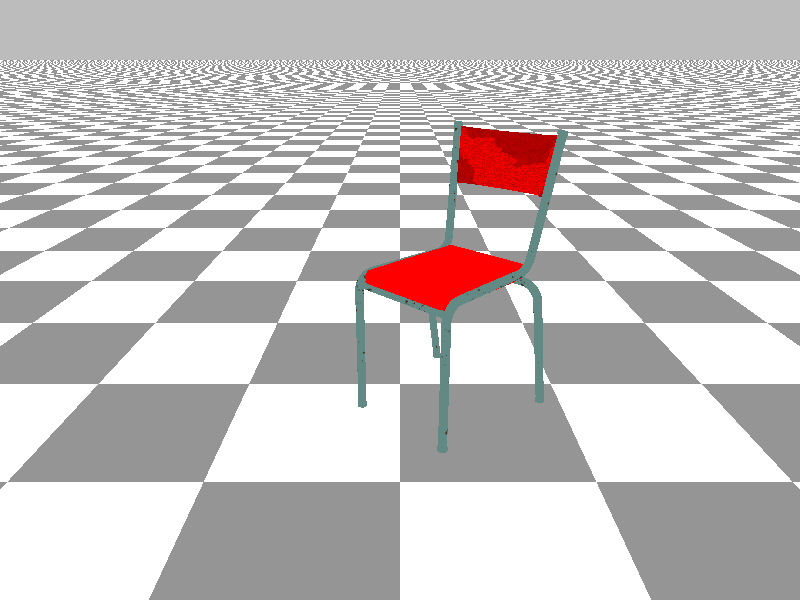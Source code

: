 //==========================================
// Classroom furniture
// -----------------------------------------
// Made for Persistence of vision 3.6
// =========================================
// Copyright 2001-2004 Gilles Tran http://www.oyonale.com
// -----------------------------------------
// This work is licensed under the Creative Commons Attribution License. 
// To view a copy of this license, visit http://creativecommons.org/licenses/by/2.0/ 
// or send a letter to Creative Commons, 559 Nathan Abbott Way, Stanford, California 94305, USA.
// You are free:
// - to copy, distribute, display, and perform the work
// - to make derivative works
// - to make commercial use of the work
// Under the following conditions:
// - Attribution. You must give the original author credit.
// - For any reuse or distribution, you must make clear to others the license terms of this work.
// - Any of these conditions can be waived if you get permission from the copyright holder.
// Your fair use and other rights are in no way affected by the above. 
// ==========================================  

#include "colors.inc"
#include "shapes.inc"

global_settings {
    assumed_gamma 1
} 
      
// ----------------------------------------
// Chair
// ----------------------------------------
#declare rCh=0.025/2;
#declare rCh2=rCh+0.002;
#declare rCh3=0.01;
#declare rCh4=0.05;
#declare yCh=0.43;
#declare yCh2=0.345;
#declare zCh=0.28;
#declare xCh=0.33;
#declare zCh3=0.07;
#declare yCh1=yCh-rCh4; 
#declare yCh5=yCh-rCh*2; 
#declare yCh3=sqrt(zCh3*zCh3+yCh5*yCh5);
#declare yCh4=yCh3-rCh4;
#declare aCh=degrees(atan2(zCh3,yCh1));
#declare aCh1=2;
#declare aCh2=5;
#declare aCh3=10;
#declare C_Chair=rgb <1, 0, 0>;
#declare C_PChair1=rgb <0.24219, 0.5, 0.45313>*0.5;
#declare C_PChair2=rgb <0.5, 0.25781, 0.13672>*0.1;
#declare P_Chair1=pigment {
    wood
    turbulence 0.2
    lambda 3
    color_map {
        [0 C_Chair*0.5]
        [1 C_Chair]
    }
    rotate y*100 rotate x*20    scale 0.04 scale 0.01*<10,1,1>    
}                             
#declare P_Chair2=pigment {
    wood
    turbulence 0.2
    lambda 3
    color_map {
        [0 C_Chair*0.35]
        [1 C_Chair*0.5]
    }
    rotate y*100 rotate z*80 scale 0.01 scale 0.8*<1,5,1>  
}    
#declare T_WoodChair=texture {
    pigment {
        pigment_pattern {
            agate agate_turb 0.3 lambda 3 
            color_map {[0.5 White][0.5 Black]}
            rotate x*148
            scale 0.2
        }
        pigment_map {
            [0 P_Chair1]
            [1 P_Chair2]
        }
    }
    finish {ambient 0 diffuse 1}
}

#declare T_LegChair=texture {
    pigment {
        granite
        color_map {
            [0 C_PChair1]
            [0.7 C_PChair1]
            [0.8 C_PChair2]
            [1 C_PChair2]
        }
    }
    finish {ambient 0 diffuse 0.6 specular 1 roughness 1/10 reflection {0.1,0.8 metallic}}
    scale 0.1
}

#declare LegChairFront=union {
    cylinder {0,y*0.008,rCh2} // rubber
    torus {rCh,rCh2-rCh translate y*0.008}
    cylinder {0,y*yCh1,rCh} // montant Front
    difference {torus {rCh4,rCh rotate z*90} plane {y,0} plane {z,0 inverse} translate <0,yCh1,rCh4>}
    cylinder {0,z*zCh,rCh translate <0,yCh,rCh4>} // horizontal
    union { // Back
        difference {torus {rCh4,rCh rotate z*90} plane {y,0 inverse rotate x*aCh3} plane {z,0} translate y*rCh4}
        union {
            cylinder {0,y*yCh2,rCh}
            union {
                cylinder {0,y*0.01,rCh2}
                sphere {0,rCh2 scale <1,0.004/rCh2,1> translate y*0.01}
                translate y*yCh2
            }   
            translate z*rCh4
            rotate x*aCh3
            translate y*rCh4
        }
        rotate -z*aCh2
        translate <0,yCh,rCh4+zCh>
    }
}
#declare LegChairRear=union {
    cylinder {0,y*0.008,rCh2} 
    torus {rCh,rCh2-rCh translate y*0.008}
    cylinder {0,y*yCh4,rCh} 
    difference {torus {rCh4,rCh rotate x*90} plane {y,0} plane {x,0} translate <-rCh4,yCh4,0>}
}              

#declare rChD1=xCh/2-sin(radians(aCh1))*(zCh+2*rCh4)+sin(radians(aCh2))*rCh4;
#declare rChD2=xCh/2-sin(radians(aCh1))*(zCh+2*rCh4)+sin(radians(aCh2))*(rCh4+yCh2);
#declare yChD=yCh2*cos(radians(aCh2));
#declare BackChair=difference {
    cone {0,rChD1,y*yChD,rChD2}
    cone {-y*0.001,rChD1*0.85,y*(yChD+0.001),rChD2*0.85}
    plane {z,0}
    plane {y,yCh2*0.5}
    scale <1,1,0.08/rChD2>
}       
#declare eChS=0.008;
#declare SeatChair=union {
    box {<-xCh/2,-eChS,0>,<xCh/2,0,zCh>}
    difference {cylinder {0,-eChS*y,xCh/2} plane {z,0} scale <1,1,0.05*2/xCh> translate z*zCh}
    difference {
        cylinder {-x*xCh/2,x*xCh/2,rCh4}
        cylinder {-x*1.1*xCh/2,x*1.1*xCh/2,rCh4-eChS}
        plane {z,0 inverse}
        plane {y,0 rotate x*25}
        translate -y*rCh4
    }
    texture {pigment {P_Chair1} finish {ambient 0 diffuse 1}}
} 

#declare Chair=union {
    union {
        object {LegChairFront rotate -y*aCh1 translate x*xCh/2}
        object {LegChairFront rotate -y*aCh1 translate x*xCh/2 scale <-1,1,1>}
        cylinder {-xCh*x/2,xCh*x/2,rCh3 translate -z*rCh4 rotate x*25 translate z*rCh4+y*yCh1}
        union {
            object {LegChairRear translate x*(xCh/2+rCh4)}
            object {LegChairRear translate x*(xCh/2+rCh4) scale <-1,1,1>}
            union {
                cylinder {-xCh/2*x,x*xCh/2,rCh}
                union {
                    sphere {0,1 translate y scale <1,0.5,1> scale 0.01 translate y*rCh-x*0.6*xCh/2}
                    sphere {0,1 translate y scale <1,0.5,1> scale 0.01 translate y*rCh+x*0.6*xCh/2}
                    texture {pigment {White*0.6}finish {ambient 0 diffuse 1 specular 1 roughness 0.001 reflection 0.1}}
                    rotate x*aCh
                }
                translate y*yCh3
            }
            translate -y*yCh3
            rotate -x*aCh
            translate <0,yCh3,zCh+rCh4>
        }                     
        texture {T_LegChair}
    }

    union {
        object {BackChair
            translate z*rCh4
            rotate x*aCh3
            translate <0,yCh+rCh4,rCh4+zCh>
            texture {T_WoodChair}
        }        
        object {SeatChair
            translate <0,yCh,rCh4>
        }
    }

    object {
        Round_Box(
            <-0.15, 0.40, 0>,
            <0.15, 0.45, 0.38>,
            0.02, 0)
        texture {
            pigment { Red }
        }
    }
}

// ----------------------------------------
// Scene
// ----------------------------------------
camera {
  location <0, 1, -1.5>
  look_at <0, 0, 1>
}

background { White * 0.5 }

light_source {
    x*100 color White
    area_light 15*x,15*z, 10,10 jitter adaptive 1 orient
    rotate z*45
    rotate y*150
}

plane {
    y, -1
    texture {
        pigment { checker rgb<0.3, 0.3, 0.3> White }
        /*finish {
            ambient 0
            diffuse 1
        }*/
    }
}

object {
    Chair
    rotate y * 45
}
